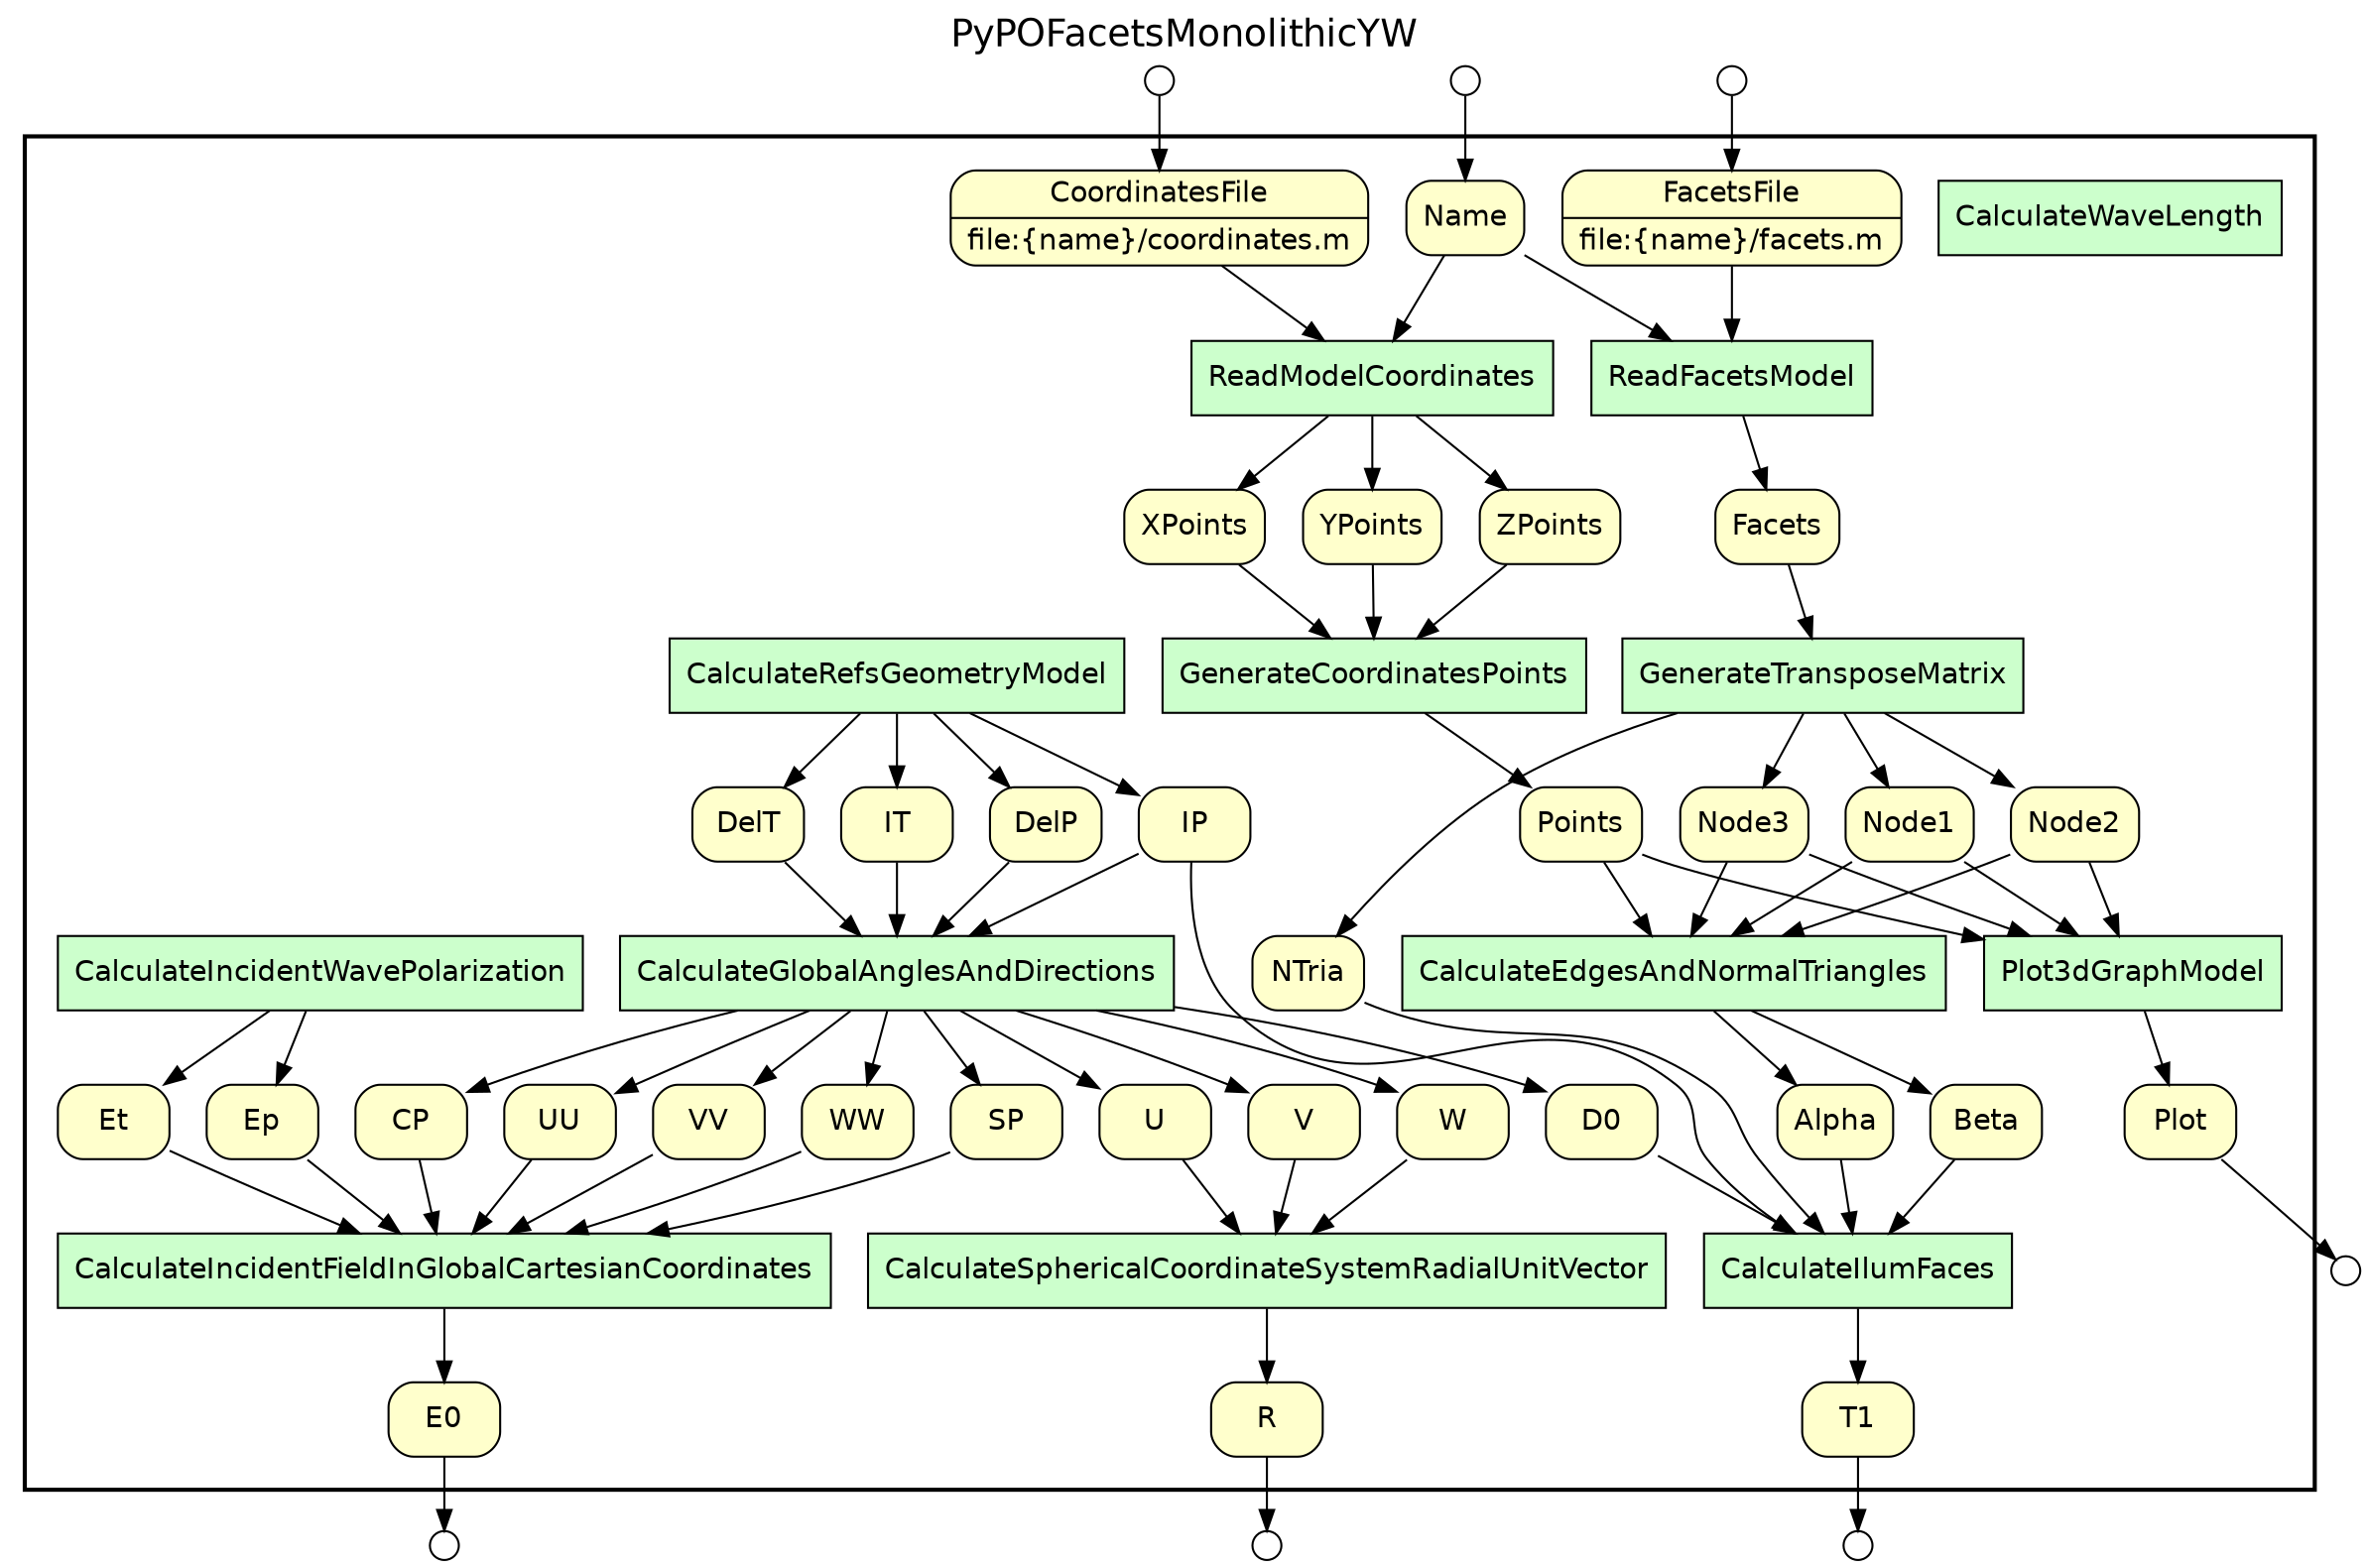 
/* Start of top-level graph */
digraph Workflow {
rankdir=TB

/* Title for graph */
fontname=Helvetica; fontsize=18; labelloc=t
label=PyPOFacetsMonolithicYW

/* Start of double cluster for drawing box around nodes in workflow */
subgraph cluster_workflow_box_outer { label=""; color=black; penwidth=2
subgraph cluster_workflow_box_inner { label=""; penwidth=0

/* Style for nodes representing atomic programs in workflow */
node[shape=box style=filled fillcolor="#CCFFCC" peripheries=1 fontname=Helvetica]

/* Nodes representing atomic programs in workflow */
CalculateWaveLength
CalculateIncidentWavePolarization
ReadModelCoordinates
ReadFacetsModel
GenerateTransposeMatrix
GenerateCoordinatesPoints
Plot3dGraphModel
CalculateRefsGeometryModel
CalculateEdgesAndNormalTriangles
CalculateGlobalAnglesAndDirections
CalculateSphericalCoordinateSystemRadialUnitVector
CalculateIncidentFieldInGlobalCartesianCoordinates
CalculateIlumFaces

/* Style for nodes representing non-parameter data channels in workflow */
node[shape=box style="rounded,filled" fillcolor="#FFFFCC" peripheries=1 fontname=Helvetica]

/* Nodes for non-parameter data channels in workflow */
Plot
E0
T1
R
Name
CoordinatesFile [shape=record rankdir=LR label="{<f0> CoordinatesFile |<f1> file\:\{name\}/coordinates.m}"];
FacetsFile [shape=record rankdir=LR label="{<f0> FacetsFile |<f1> file\:\{name\}/facets.m}"];
Facets
XPoints
YPoints
ZPoints
Node1
Node2
Node3
Points
IP
IT
DelP
DelT
U
V
W
UU
VV
WW
Et
Ep
SP
CP
NTria
D0
Alpha
Beta

/* Style for nodes representing parameter channels in workflow */
node[shape=box style="rounded,filled" fillcolor="#FCFCFC" peripheries=1 fontname=Helvetica]

/* Nodes representing parameter channels in workflow */

/* Edges representing connections between programs and channels */
CalculateIncidentWavePolarization -> Et
CalculateIncidentWavePolarization -> Ep
ReadModelCoordinates -> XPoints
ReadModelCoordinates -> YPoints
ReadModelCoordinates -> ZPoints
Name -> ReadModelCoordinates
CoordinatesFile -> ReadModelCoordinates
ReadFacetsModel -> Facets
Name -> ReadFacetsModel
FacetsFile -> ReadFacetsModel
GenerateTransposeMatrix -> Node1
GenerateTransposeMatrix -> Node2
GenerateTransposeMatrix -> Node3
GenerateTransposeMatrix -> NTria
Facets -> GenerateTransposeMatrix
GenerateCoordinatesPoints -> Points
XPoints -> GenerateCoordinatesPoints
YPoints -> GenerateCoordinatesPoints
ZPoints -> GenerateCoordinatesPoints
Plot3dGraphModel -> Plot
Node1 -> Plot3dGraphModel
Node2 -> Plot3dGraphModel
Node3 -> Plot3dGraphModel
Points -> Plot3dGraphModel
CalculateRefsGeometryModel -> IT
CalculateRefsGeometryModel -> IP
CalculateRefsGeometryModel -> DelP
CalculateRefsGeometryModel -> DelT
CalculateEdgesAndNormalTriangles -> Beta
CalculateEdgesAndNormalTriangles -> Alpha
Node1 -> CalculateEdgesAndNormalTriangles
Node2 -> CalculateEdgesAndNormalTriangles
Node3 -> CalculateEdgesAndNormalTriangles
Points -> CalculateEdgesAndNormalTriangles
CalculateGlobalAnglesAndDirections -> U
CalculateGlobalAnglesAndDirections -> V
CalculateGlobalAnglesAndDirections -> W
CalculateGlobalAnglesAndDirections -> UU
CalculateGlobalAnglesAndDirections -> VV
CalculateGlobalAnglesAndDirections -> WW
CalculateGlobalAnglesAndDirections -> SP
CalculateGlobalAnglesAndDirections -> CP
CalculateGlobalAnglesAndDirections -> D0
IP -> CalculateGlobalAnglesAndDirections
IT -> CalculateGlobalAnglesAndDirections
DelP -> CalculateGlobalAnglesAndDirections
DelT -> CalculateGlobalAnglesAndDirections
CalculateSphericalCoordinateSystemRadialUnitVector -> R
U -> CalculateSphericalCoordinateSystemRadialUnitVector
V -> CalculateSphericalCoordinateSystemRadialUnitVector
W -> CalculateSphericalCoordinateSystemRadialUnitVector
CalculateIncidentFieldInGlobalCartesianCoordinates -> E0
UU -> CalculateIncidentFieldInGlobalCartesianCoordinates
VV -> CalculateIncidentFieldInGlobalCartesianCoordinates
WW -> CalculateIncidentFieldInGlobalCartesianCoordinates
Et -> CalculateIncidentFieldInGlobalCartesianCoordinates
Ep -> CalculateIncidentFieldInGlobalCartesianCoordinates
SP -> CalculateIncidentFieldInGlobalCartesianCoordinates
CP -> CalculateIncidentFieldInGlobalCartesianCoordinates
CalculateIlumFaces -> T1
NTria -> CalculateIlumFaces
D0 -> CalculateIlumFaces
IP -> CalculateIlumFaces
Alpha -> CalculateIlumFaces
Beta -> CalculateIlumFaces

/* End of double cluster for drawing box around nodes in workflow */
}}

/* Style for nodes representing workflow input ports */
node[shape=circle style="rounded,filled" fillcolor="#FFFFFF" peripheries=1 fontname=Helvetica width=0.2]

/* Nodes representing workflow input ports */
Name_input_port [label=""]
CoordinatesFile_input_port [label=""]
FacetsFile_input_port [label=""]

/* Style for nodes representing workflow output ports */
node[shape=circle style="rounded,filled" fillcolor="#FFFFFF" peripheries=1 fontname=Helvetica width=0.2]

/* Nodes representing workflow output ports */
Plot_output_port [label=""]
E0_output_port [label=""]
T1_output_port [label=""]
R_output_port [label=""]

/* Edges from input ports to channels */
Name_input_port -> Name
CoordinatesFile_input_port -> CoordinatesFile
FacetsFile_input_port -> FacetsFile

/* Edges from channels to output ports */
Plot -> Plot_output_port
E0 -> E0_output_port
T1 -> T1_output_port
R -> R_output_port

/* End of top-level graph */
}
